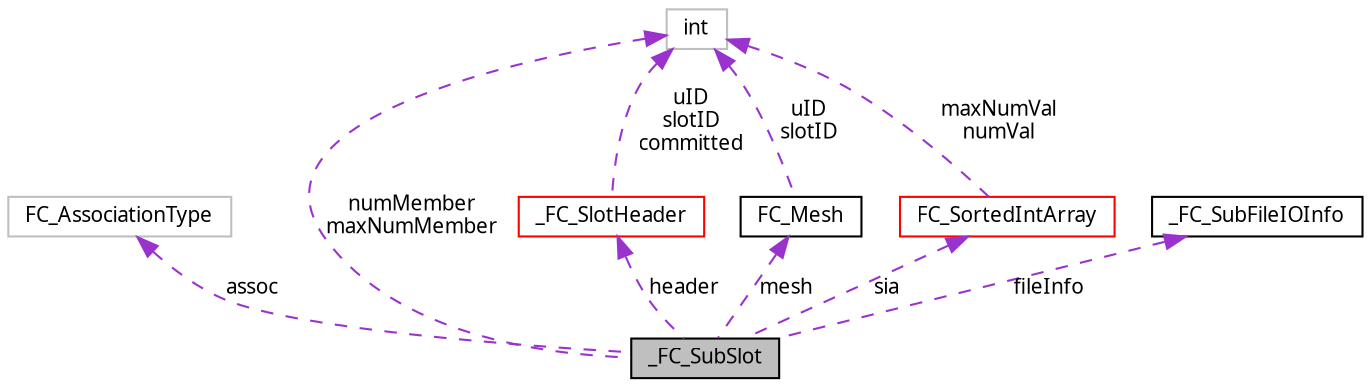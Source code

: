 digraph G
{
  edge [fontname="FreeSans.ttf",fontsize=10,labelfontname="FreeSans.ttf",labelfontsize=10];
  node [fontname="FreeSans.ttf",fontsize=10,shape=record];
  Node1 [label="_FC_SubSlot",height=0.2,width=0.4,color="black", fillcolor="grey75", style="filled" fontcolor="black"];
  Node2 -> Node1 [dir=back,color="darkorchid3",fontsize=10,style="dashed",label="assoc",fontname="FreeSans.ttf"];
  Node2 [label="FC_AssociationType",height=0.2,width=0.4,color="grey75", fillcolor="white", style="filled"];
  Node3 -> Node1 [dir=back,color="darkorchid3",fontsize=10,style="dashed",label="header",fontname="FreeSans.ttf"];
  Node3 [label="_FC_SlotHeader",height=0.2,width=0.4,color="red", fillcolor="white", style="filled",URL="$struct__FC__SlotHeader.html"];
  Node4 -> Node3 [dir=back,color="darkorchid3",fontsize=10,style="dashed",label="uID\nslotID\ncommitted",fontname="FreeSans.ttf"];
  Node4 [label="int",height=0.2,width=0.4,color="grey75", fillcolor="white", style="filled"];
  Node5 -> Node1 [dir=back,color="darkorchid3",fontsize=10,style="dashed",label="fileInfo",fontname="FreeSans.ttf"];
  Node5 [label="_FC_SubFileIOInfo",height=0.2,width=0.4,color="black", fillcolor="white", style="filled",URL="$struct__FC__SubFileIOInfo.html"];
  Node4 -> Node1 [dir=back,color="darkorchid3",fontsize=10,style="dashed",label="numMember\nmaxNumMember",fontname="FreeSans.ttf"];
  Node6 -> Node1 [dir=back,color="darkorchid3",fontsize=10,style="dashed",label="mesh",fontname="FreeSans.ttf"];
  Node6 [label="FC_Mesh",height=0.2,width=0.4,color="black", fillcolor="white", style="filled",URL="$structFC__Mesh.html"];
  Node4 -> Node6 [dir=back,color="darkorchid3",fontsize=10,style="dashed",label="uID\nslotID",fontname="FreeSans.ttf"];
  Node7 -> Node1 [dir=back,color="darkorchid3",fontsize=10,style="dashed",label="sia",fontname="FreeSans.ttf"];
  Node7 [label="FC_SortedIntArray",height=0.2,width=0.4,color="red", fillcolor="white", style="filled",URL="$structFC__SortedIntArray.html"];
  Node4 -> Node7 [dir=back,color="darkorchid3",fontsize=10,style="dashed",label="maxNumVal\nnumVal",fontname="FreeSans.ttf"];
}
